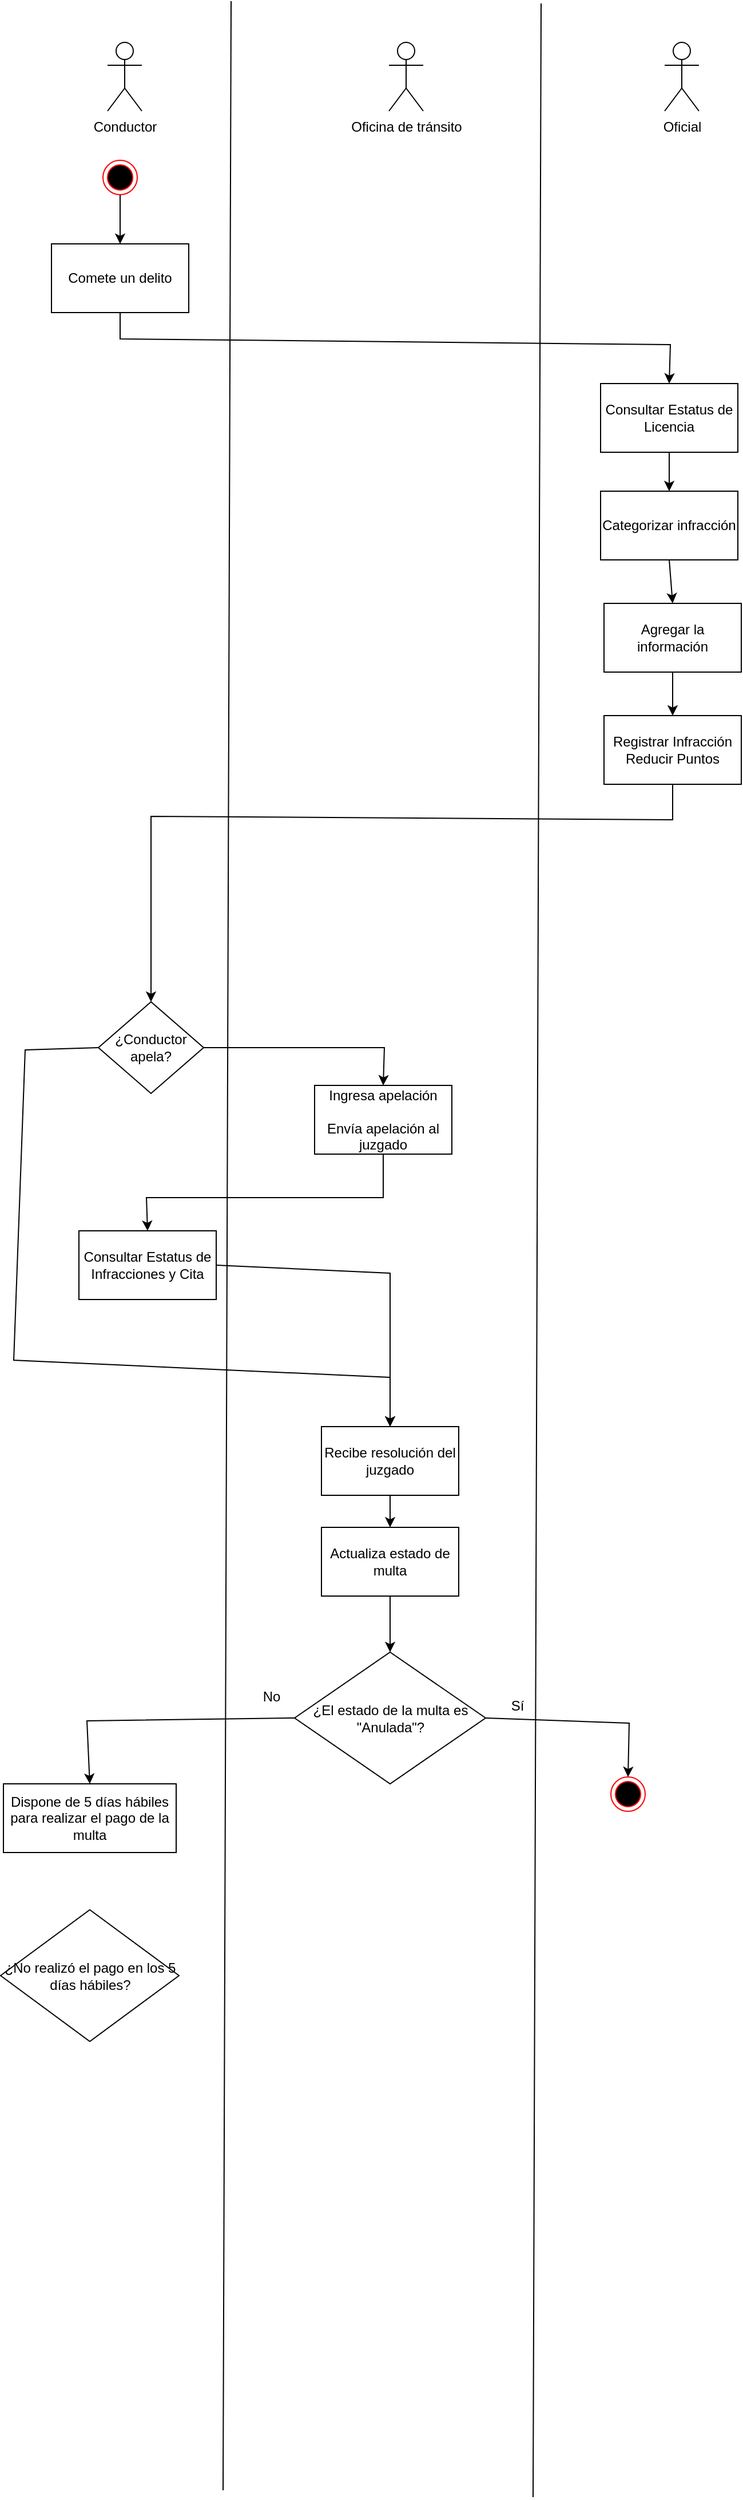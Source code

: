<mxfile version="24.0.3" type="github">
  <diagram name="Página-1" id="C9y6ylGqr0JpFU4tfEc5">
    <mxGraphModel dx="924" dy="1288" grid="0" gridSize="10" guides="1" tooltips="1" connect="1" arrows="1" fold="1" page="0" pageScale="1" pageWidth="827" pageHeight="1169" math="0" shadow="0">
      <root>
        <mxCell id="0" />
        <mxCell id="1" parent="0" />
        <mxCell id="uT5XBVkz1cXHhe_Z9Z36-3" value="" style="endArrow=classic;html=1;rounded=0;exitX=0.5;exitY=1;exitDx=0;exitDy=0;entryX=0.5;entryY=0;entryDx=0;entryDy=0;" edge="1" parent="1" source="uT5XBVkz1cXHhe_Z9Z36-25" target="uT5XBVkz1cXHhe_Z9Z36-51">
          <mxGeometry width="50" height="50" relative="1" as="geometry">
            <mxPoint x="555" y="-497.704" as="sourcePoint" />
            <mxPoint x="278" y="-468" as="targetPoint" />
          </mxGeometry>
        </mxCell>
        <mxCell id="uT5XBVkz1cXHhe_Z9Z36-4" value="¿Conductor apela?" style="rhombus;whiteSpace=wrap;html=1;" vertex="1" parent="1">
          <mxGeometry x="259" y="195" width="92" height="80" as="geometry" />
        </mxCell>
        <mxCell id="uT5XBVkz1cXHhe_Z9Z36-6" value="&lt;div&gt;Ingresa apelación&lt;/div&gt;&lt;div&gt;&lt;br&gt;&lt;/div&gt;Envía apelación al juzgado" style="rounded=0;whiteSpace=wrap;html=1;" vertex="1" parent="1">
          <mxGeometry x="448" y="268" width="120" height="60" as="geometry" />
        </mxCell>
        <mxCell id="uT5XBVkz1cXHhe_Z9Z36-7" value="" style="endArrow=classic;html=1;rounded=0;exitX=1;exitY=0.5;exitDx=0;exitDy=0;entryX=0.5;entryY=0;entryDx=0;entryDy=0;" edge="1" parent="1" source="uT5XBVkz1cXHhe_Z9Z36-4" target="uT5XBVkz1cXHhe_Z9Z36-6">
          <mxGeometry width="50" height="50" relative="1" as="geometry">
            <mxPoint x="359" y="267" as="sourcePoint" />
            <mxPoint x="449" y="263" as="targetPoint" />
            <Array as="points">
              <mxPoint x="509" y="235" />
            </Array>
          </mxGeometry>
        </mxCell>
        <mxCell id="uT5XBVkz1cXHhe_Z9Z36-10" value="Recibe resolución del juzgado" style="rounded=0;whiteSpace=wrap;html=1;" vertex="1" parent="1">
          <mxGeometry x="454" y="566" width="120" height="60" as="geometry" />
        </mxCell>
        <mxCell id="uT5XBVkz1cXHhe_Z9Z36-11" value="Actualiza estado de multa" style="rounded=0;whiteSpace=wrap;html=1;" vertex="1" parent="1">
          <mxGeometry x="454" y="654" width="120" height="60" as="geometry" />
        </mxCell>
        <mxCell id="uT5XBVkz1cXHhe_Z9Z36-13" value="" style="endArrow=classic;html=1;rounded=0;exitX=0;exitY=0.5;exitDx=0;exitDy=0;entryX=0.5;entryY=0;entryDx=0;entryDy=0;" edge="1" parent="1" source="uT5XBVkz1cXHhe_Z9Z36-4" target="uT5XBVkz1cXHhe_Z9Z36-10">
          <mxGeometry width="50" height="50" relative="1" as="geometry">
            <mxPoint x="361" y="280" as="sourcePoint" />
            <mxPoint x="425" y="342" as="targetPoint" />
            <Array as="points">
              <mxPoint x="195" y="237" />
              <mxPoint x="185" y="508" />
              <mxPoint x="514" y="523" />
            </Array>
          </mxGeometry>
        </mxCell>
        <mxCell id="uT5XBVkz1cXHhe_Z9Z36-14" value="" style="endArrow=classic;html=1;rounded=0;exitX=0.5;exitY=1;exitDx=0;exitDy=0;entryX=0.5;entryY=0;entryDx=0;entryDy=0;" edge="1" parent="1" source="uT5XBVkz1cXHhe_Z9Z36-6" target="uT5XBVkz1cXHhe_Z9Z36-69">
          <mxGeometry width="50" height="50" relative="1" as="geometry">
            <mxPoint x="425" y="402" as="sourcePoint" />
            <mxPoint x="514" y="369" as="targetPoint" />
            <Array as="points">
              <mxPoint x="508" y="366" />
              <mxPoint x="301" y="366" />
            </Array>
          </mxGeometry>
        </mxCell>
        <mxCell id="uT5XBVkz1cXHhe_Z9Z36-15" value="" style="endArrow=classic;html=1;rounded=0;exitX=0.5;exitY=1;exitDx=0;exitDy=0;entryX=0.5;entryY=0;entryDx=0;entryDy=0;" edge="1" parent="1" source="uT5XBVkz1cXHhe_Z9Z36-10" target="uT5XBVkz1cXHhe_Z9Z36-11">
          <mxGeometry width="50" height="50" relative="1" as="geometry">
            <mxPoint x="425" y="402" as="sourcePoint" />
            <mxPoint x="425" y="436" as="targetPoint" />
            <Array as="points" />
          </mxGeometry>
        </mxCell>
        <mxCell id="uT5XBVkz1cXHhe_Z9Z36-17" value="" style="endArrow=classic;html=1;rounded=0;exitX=0.5;exitY=1;exitDx=0;exitDy=0;entryX=0.5;entryY=0;entryDx=0;entryDy=0;" edge="1" parent="1" source="uT5XBVkz1cXHhe_Z9Z36-11" target="uT5XBVkz1cXHhe_Z9Z36-65">
          <mxGeometry width="50" height="50" relative="1" as="geometry">
            <mxPoint x="726" y="792" as="sourcePoint" />
            <mxPoint x="513.5" y="769" as="targetPoint" />
            <Array as="points" />
          </mxGeometry>
        </mxCell>
        <mxCell id="uT5XBVkz1cXHhe_Z9Z36-18" value="" style="endArrow=classic;html=1;rounded=0;exitX=0;exitY=0.5;exitDx=0;exitDy=0;entryX=0.5;entryY=0;entryDx=0;entryDy=0;" edge="1" parent="1" source="uT5XBVkz1cXHhe_Z9Z36-65" target="uT5XBVkz1cXHhe_Z9Z36-64">
          <mxGeometry width="50" height="50" relative="1" as="geometry">
            <mxPoint x="430.0" y="826.5" as="sourcePoint" />
            <mxPoint x="248.5" y="884" as="targetPoint" />
            <Array as="points">
              <mxPoint x="249" y="823" />
            </Array>
          </mxGeometry>
        </mxCell>
        <mxCell id="uT5XBVkz1cXHhe_Z9Z36-19" value="Conductor" style="shape=umlActor;verticalLabelPosition=bottom;verticalAlign=top;html=1;outlineConnect=0;" vertex="1" parent="1">
          <mxGeometry x="267" y="-643" width="30" height="60" as="geometry" />
        </mxCell>
        <mxCell id="uT5XBVkz1cXHhe_Z9Z36-20" value="Oficina de tránsito" style="shape=umlActor;verticalLabelPosition=bottom;verticalAlign=top;html=1;outlineConnect=0;" vertex="1" parent="1">
          <mxGeometry x="513" y="-643" width="30" height="60" as="geometry" />
        </mxCell>
        <mxCell id="uT5XBVkz1cXHhe_Z9Z36-25" value="" style="ellipse;html=1;shape=endState;fillColor=#000000;strokeColor=#ff0000;" vertex="1" parent="1">
          <mxGeometry x="263" y="-540" width="30" height="30" as="geometry" />
        </mxCell>
        <mxCell id="uT5XBVkz1cXHhe_Z9Z36-27" value="" style="endArrow=classic;html=1;rounded=0;entryX=0.5;entryY=0;entryDx=0;entryDy=0;exitX=0.5;exitY=1;exitDx=0;exitDy=0;" edge="1" parent="1" source="uT5XBVkz1cXHhe_Z9Z36-49" target="uT5XBVkz1cXHhe_Z9Z36-50">
          <mxGeometry width="50" height="50" relative="1" as="geometry">
            <mxPoint x="769" y="-29" as="sourcePoint" />
            <mxPoint x="769" y="3" as="targetPoint" />
          </mxGeometry>
        </mxCell>
        <mxCell id="uT5XBVkz1cXHhe_Z9Z36-28" value="" style="endArrow=classic;html=1;rounded=0;entryX=0.5;entryY=0;entryDx=0;entryDy=0;exitX=0.5;exitY=1;exitDx=0;exitDy=0;" edge="1" parent="1" source="uT5XBVkz1cXHhe_Z9Z36-54" target="uT5XBVkz1cXHhe_Z9Z36-46">
          <mxGeometry width="50" height="50" relative="1" as="geometry">
            <mxPoint x="769" y="40" as="sourcePoint" />
            <mxPoint x="769" y="111" as="targetPoint" />
          </mxGeometry>
        </mxCell>
        <mxCell id="uT5XBVkz1cXHhe_Z9Z36-29" value="" style="endArrow=classic;html=1;rounded=0;entryX=0.5;entryY=0;entryDx=0;entryDy=0;exitX=0.5;exitY=1;exitDx=0;exitDy=0;" edge="1" parent="1" source="uT5XBVkz1cXHhe_Z9Z36-46" target="uT5XBVkz1cXHhe_Z9Z36-4">
          <mxGeometry width="50" height="50" relative="1" as="geometry">
            <mxPoint x="533" y="127" as="sourcePoint" />
            <mxPoint x="305" y="79" as="targetPoint" />
            <Array as="points">
              <mxPoint x="761" y="36" />
              <mxPoint x="305" y="33" />
            </Array>
          </mxGeometry>
        </mxCell>
        <mxCell id="uT5XBVkz1cXHhe_Z9Z36-34" value="" style="endArrow=classic;html=1;rounded=0;exitX=1;exitY=0.5;exitDx=0;exitDy=0;entryX=0.5;entryY=0;entryDx=0;entryDy=0;" edge="1" parent="1" source="uT5XBVkz1cXHhe_Z9Z36-65" target="uT5XBVkz1cXHhe_Z9Z36-58">
          <mxGeometry width="50" height="50" relative="1" as="geometry">
            <mxPoint x="597" y="826.5" as="sourcePoint" />
            <mxPoint x="684.5" y="934" as="targetPoint" />
            <Array as="points">
              <mxPoint x="723" y="825" />
            </Array>
          </mxGeometry>
        </mxCell>
        <mxCell id="uT5XBVkz1cXHhe_Z9Z36-40" value="Oficial" style="shape=umlActor;verticalLabelPosition=bottom;verticalAlign=top;html=1;outlineConnect=0;" vertex="1" parent="1">
          <mxGeometry x="754" y="-643" width="30" height="60" as="geometry" />
        </mxCell>
        <mxCell id="uT5XBVkz1cXHhe_Z9Z36-43" value="" style="endArrow=none;html=1;rounded=0;" edge="1" parent="1">
          <mxGeometry width="50" height="50" relative="1" as="geometry">
            <mxPoint x="368" y="1495" as="sourcePoint" />
            <mxPoint x="375" y="-679" as="targetPoint" />
          </mxGeometry>
        </mxCell>
        <mxCell id="uT5XBVkz1cXHhe_Z9Z36-44" value="" style="endArrow=none;html=1;rounded=0;" edge="1" parent="1">
          <mxGeometry width="50" height="50" relative="1" as="geometry">
            <mxPoint x="639" y="1501" as="sourcePoint" />
            <mxPoint x="646" y="-677" as="targetPoint" />
          </mxGeometry>
        </mxCell>
        <mxCell id="uT5XBVkz1cXHhe_Z9Z36-46" value="Registrar Infracción&lt;div&gt;&lt;span style=&quot;background-color: initial;&quot;&gt;Reducir Puntos&lt;/span&gt;&lt;/div&gt;" style="rounded=0;whiteSpace=wrap;html=1;align=center;" vertex="1" parent="1">
          <mxGeometry x="701" y="-55" width="120" height="60" as="geometry" />
        </mxCell>
        <mxCell id="uT5XBVkz1cXHhe_Z9Z36-49" value="Consultar Estatus de Licencia" style="rounded=0;whiteSpace=wrap;html=1;" vertex="1" parent="1">
          <mxGeometry x="698" y="-345" width="120" height="60" as="geometry" />
        </mxCell>
        <mxCell id="uT5XBVkz1cXHhe_Z9Z36-50" value="Categorizar infracción" style="rounded=0;whiteSpace=wrap;html=1;" vertex="1" parent="1">
          <mxGeometry x="698" y="-251" width="120" height="60" as="geometry" />
        </mxCell>
        <mxCell id="uT5XBVkz1cXHhe_Z9Z36-51" value="Comete un delito" style="rounded=0;whiteSpace=wrap;html=1;" vertex="1" parent="1">
          <mxGeometry x="218" y="-467" width="120" height="60" as="geometry" />
        </mxCell>
        <mxCell id="uT5XBVkz1cXHhe_Z9Z36-53" value="" style="endArrow=classic;html=1;rounded=0;entryX=0.5;entryY=0;entryDx=0;entryDy=0;exitX=0.5;exitY=1;exitDx=0;exitDy=0;" edge="1" parent="1" source="uT5XBVkz1cXHhe_Z9Z36-51" target="uT5XBVkz1cXHhe_Z9Z36-49">
          <mxGeometry width="50" height="50" relative="1" as="geometry">
            <mxPoint x="387" y="-408" as="sourcePoint" />
            <mxPoint x="288" y="-457" as="targetPoint" />
            <Array as="points">
              <mxPoint x="278" y="-384" />
              <mxPoint x="759" y="-379" />
            </Array>
          </mxGeometry>
        </mxCell>
        <mxCell id="uT5XBVkz1cXHhe_Z9Z36-54" value="Agregar la información" style="rounded=0;whiteSpace=wrap;html=1;" vertex="1" parent="1">
          <mxGeometry x="701" y="-153" width="120" height="60" as="geometry" />
        </mxCell>
        <mxCell id="uT5XBVkz1cXHhe_Z9Z36-55" value="" style="endArrow=classic;html=1;rounded=0;exitX=0.5;exitY=1;exitDx=0;exitDy=0;entryX=0.5;entryY=0;entryDx=0;entryDy=0;" edge="1" parent="1" source="uT5XBVkz1cXHhe_Z9Z36-50" target="uT5XBVkz1cXHhe_Z9Z36-54">
          <mxGeometry width="50" height="50" relative="1" as="geometry">
            <mxPoint x="768" y="-275" as="sourcePoint" />
            <mxPoint x="760" y="-159" as="targetPoint" />
          </mxGeometry>
        </mxCell>
        <mxCell id="uT5XBVkz1cXHhe_Z9Z36-58" value="" style="ellipse;html=1;shape=endState;fillColor=#000000;strokeColor=#ff0000;" vertex="1" parent="1">
          <mxGeometry x="707" y="872" width="30" height="30" as="geometry" />
        </mxCell>
        <mxCell id="uT5XBVkz1cXHhe_Z9Z36-61" value="Sí" style="text;html=1;align=center;verticalAlign=middle;resizable=0;points=[];autosize=1;strokeColor=none;fillColor=none;" vertex="1" parent="1">
          <mxGeometry x="610" y="797" width="29" height="26" as="geometry" />
        </mxCell>
        <mxCell id="uT5XBVkz1cXHhe_Z9Z36-64" value="Dispone de 5 días hábiles para realizar el pago de la multa" style="rounded=0;whiteSpace=wrap;html=1;" vertex="1" parent="1">
          <mxGeometry x="176" y="878" width="151" height="60" as="geometry" />
        </mxCell>
        <mxCell id="uT5XBVkz1cXHhe_Z9Z36-65" value="¿El estado de la multa es &quot;Anulada&quot;?" style="rhombus;whiteSpace=wrap;html=1;" vertex="1" parent="1">
          <mxGeometry x="430.5" y="763" width="167" height="115" as="geometry" />
        </mxCell>
        <mxCell id="uT5XBVkz1cXHhe_Z9Z36-66" value="No" style="text;html=1;align=center;verticalAlign=middle;resizable=0;points=[];autosize=1;strokeColor=none;fillColor=none;" vertex="1" parent="1">
          <mxGeometry x="393" y="789" width="33" height="26" as="geometry" />
        </mxCell>
        <mxCell id="uT5XBVkz1cXHhe_Z9Z36-67" value="¿No realizó el pago en los 5 días hábiles?" style="rhombus;whiteSpace=wrap;html=1;" vertex="1" parent="1">
          <mxGeometry x="173.5" y="988" width="156" height="115" as="geometry" />
        </mxCell>
        <mxCell id="uT5XBVkz1cXHhe_Z9Z36-69" value="Consultar Estatus de Infracciones y Cita" style="rounded=0;whiteSpace=wrap;html=1;" vertex="1" parent="1">
          <mxGeometry x="242" y="395" width="120" height="60" as="geometry" />
        </mxCell>
        <mxCell id="uT5XBVkz1cXHhe_Z9Z36-70" value="" style="endArrow=classic;html=1;rounded=0;exitX=1;exitY=0.5;exitDx=0;exitDy=0;entryX=0.5;entryY=0;entryDx=0;entryDy=0;" edge="1" parent="1" source="uT5XBVkz1cXHhe_Z9Z36-69" target="uT5XBVkz1cXHhe_Z9Z36-10">
          <mxGeometry width="50" height="50" relative="1" as="geometry">
            <mxPoint x="518" y="338" as="sourcePoint" />
            <mxPoint x="312" y="405" as="targetPoint" />
            <Array as="points">
              <mxPoint x="514" y="432" />
            </Array>
          </mxGeometry>
        </mxCell>
      </root>
    </mxGraphModel>
  </diagram>
</mxfile>
